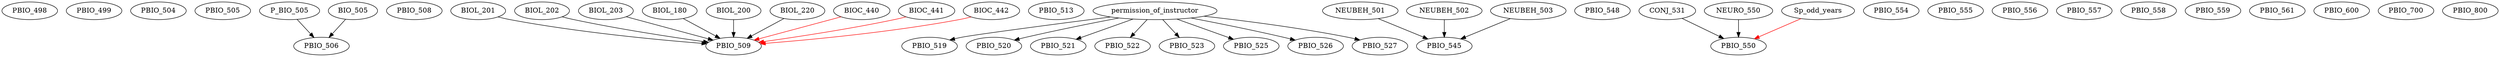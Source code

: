 digraph G {
    PBIO_498;
    PBIO_499;
    PBIO_504;
    PBIO_505;
    edge [color=black];
    P_BIO_505 -> PBIO_506;
    BIO_505 -> PBIO_506;
    PBIO_508;
    edge [color=black];
    BIOL_201 -> PBIO_509;
    BIOL_202 -> PBIO_509;
    BIOL_203 -> PBIO_509;
    BIOL_180 -> PBIO_509;
    BIOL_200 -> PBIO_509;
    BIOL_220 -> PBIO_509;
    edge [color=red];
    BIOC_440 -> PBIO_509;
    BIOC_441 -> PBIO_509;
    BIOC_442 -> PBIO_509;
    PBIO_513;
    edge [color=black];
    permission_of_instructor -> PBIO_519;
    edge [color=black];
    permission_of_instructor -> PBIO_520;
    edge [color=black];
    permission_of_instructor -> PBIO_521;
    edge [color=black];
    permission_of_instructor -> PBIO_522;
    edge [color=black];
    permission_of_instructor -> PBIO_523;
    edge [color=black];
    permission_of_instructor -> PBIO_525;
    edge [color=black];
    permission_of_instructor -> PBIO_526;
    edge [color=black];
    permission_of_instructor -> PBIO_527;
    edge [color=black];
    NEUBEH_501 -> PBIO_545;
    NEUBEH_502 -> PBIO_545;
    NEUBEH_503 -> PBIO_545;
    PBIO_548;
    edge [color=black];
    CONJ_531 -> PBIO_550;
    NEURO_550 -> PBIO_550;
    edge [color=red];
    Sp_odd_years -> PBIO_550;
    PBIO_554;
    PBIO_555;
    PBIO_556;
    PBIO_557;
    PBIO_558;
    PBIO_559;
    PBIO_561;
    PBIO_600;
    PBIO_700;
    PBIO_800;
}
